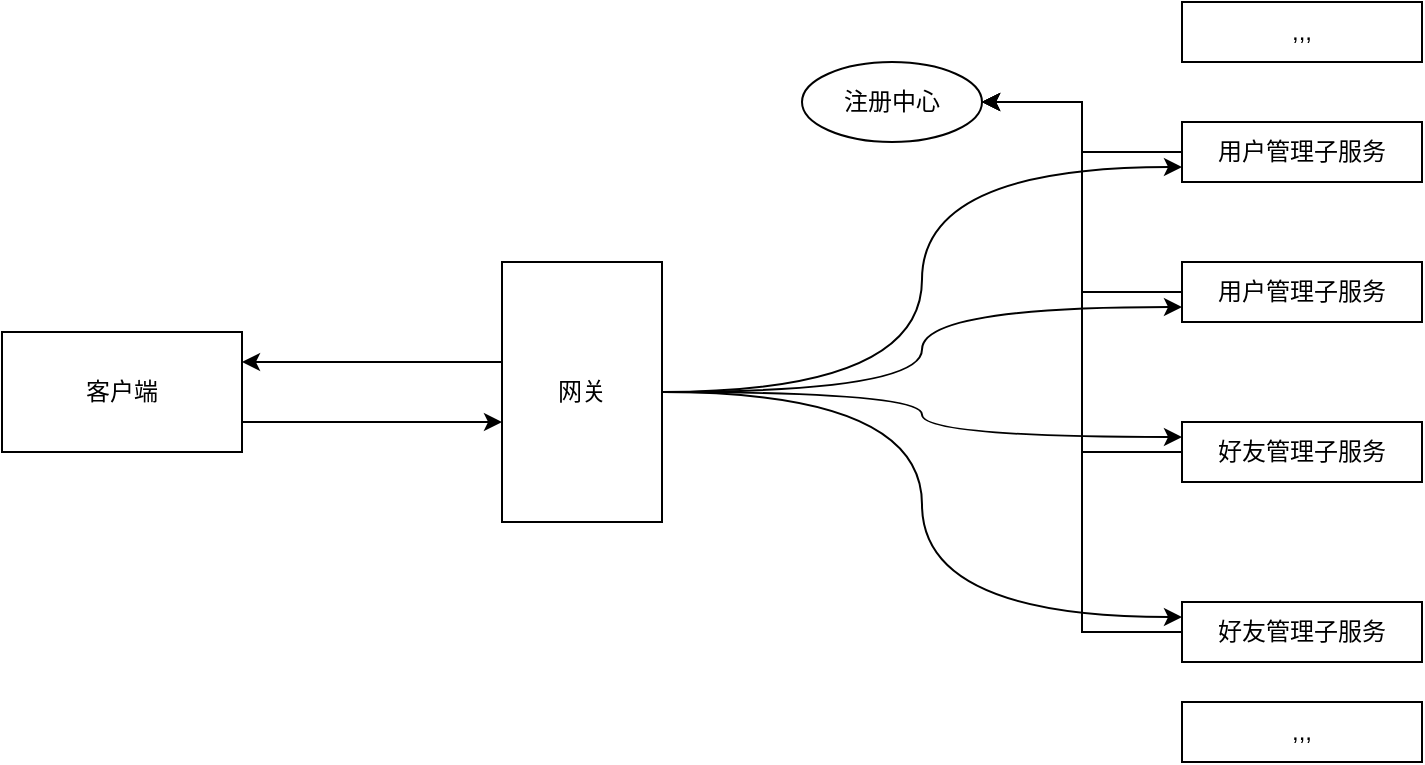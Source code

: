 <mxfile version="20.8.16" type="device"><diagram name="框架设计" id="NORf0z7VQYFoFF9bmChm"><mxGraphModel dx="1103" dy="759" grid="1" gridSize="10" guides="1" tooltips="1" connect="1" arrows="1" fold="1" page="1" pageScale="1" pageWidth="827" pageHeight="1169" math="0" shadow="0"><root><mxCell id="0"/><mxCell id="1" parent="0"/><mxCell id="U4yjbLA03t-20mxk67DL-24" style="edgeStyle=orthogonalEdgeStyle;rounded=0;orthogonalLoop=1;jettySize=auto;html=1;" edge="1" parent="1" source="U4yjbLA03t-20mxk67DL-2" target="U4yjbLA03t-20mxk67DL-3"><mxGeometry relative="1" as="geometry"><Array as="points"><mxPoint x="210" y="350"/><mxPoint x="210" y="350"/></Array></mxGeometry></mxCell><mxCell id="U4yjbLA03t-20mxk67DL-2" value="客户端" style="rounded=0;whiteSpace=wrap;html=1;" vertex="1" parent="1"><mxGeometry x="30" y="305" width="120" height="60" as="geometry"/></mxCell><mxCell id="U4yjbLA03t-20mxk67DL-15" style="edgeStyle=orthogonalEdgeStyle;curved=1;rounded=0;orthogonalLoop=1;jettySize=auto;html=1;entryX=0;entryY=0.75;entryDx=0;entryDy=0;" edge="1" parent="1" source="U4yjbLA03t-20mxk67DL-3" target="U4yjbLA03t-20mxk67DL-5"><mxGeometry relative="1" as="geometry"/></mxCell><mxCell id="U4yjbLA03t-20mxk67DL-16" style="edgeStyle=orthogonalEdgeStyle;curved=1;rounded=0;orthogonalLoop=1;jettySize=auto;html=1;entryX=0;entryY=0.25;entryDx=0;entryDy=0;" edge="1" parent="1" source="U4yjbLA03t-20mxk67DL-3" target="U4yjbLA03t-20mxk67DL-6"><mxGeometry relative="1" as="geometry"/></mxCell><mxCell id="U4yjbLA03t-20mxk67DL-17" style="edgeStyle=orthogonalEdgeStyle;curved=1;rounded=0;orthogonalLoop=1;jettySize=auto;html=1;entryX=0;entryY=0.25;entryDx=0;entryDy=0;" edge="1" parent="1" source="U4yjbLA03t-20mxk67DL-3" target="U4yjbLA03t-20mxk67DL-7"><mxGeometry relative="1" as="geometry"><Array as="points"><mxPoint x="490" y="335"/><mxPoint x="490" y="448"/></Array></mxGeometry></mxCell><mxCell id="U4yjbLA03t-20mxk67DL-21" style="edgeStyle=orthogonalEdgeStyle;curved=1;rounded=0;orthogonalLoop=1;jettySize=auto;html=1;entryX=0;entryY=0.75;entryDx=0;entryDy=0;" edge="1" parent="1" source="U4yjbLA03t-20mxk67DL-3" target="U4yjbLA03t-20mxk67DL-4"><mxGeometry relative="1" as="geometry"/></mxCell><mxCell id="U4yjbLA03t-20mxk67DL-25" style="edgeStyle=orthogonalEdgeStyle;rounded=0;orthogonalLoop=1;jettySize=auto;html=1;" edge="1" parent="1" source="U4yjbLA03t-20mxk67DL-3" target="U4yjbLA03t-20mxk67DL-2"><mxGeometry relative="1" as="geometry"><Array as="points"><mxPoint x="200" y="320"/><mxPoint x="200" y="320"/></Array></mxGeometry></mxCell><mxCell id="U4yjbLA03t-20mxk67DL-3" value="网关" style="rounded=0;whiteSpace=wrap;html=1;" vertex="1" parent="1"><mxGeometry x="280" y="270" width="80" height="130" as="geometry"/></mxCell><mxCell id="U4yjbLA03t-20mxk67DL-10" style="edgeStyle=orthogonalEdgeStyle;rounded=0;orthogonalLoop=1;jettySize=auto;html=1;entryX=1;entryY=0.5;entryDx=0;entryDy=0;" edge="1" parent="1" source="U4yjbLA03t-20mxk67DL-4" target="U4yjbLA03t-20mxk67DL-9"><mxGeometry relative="1" as="geometry"/></mxCell><mxCell id="U4yjbLA03t-20mxk67DL-4" value="用户管理子服务" style="rounded=0;whiteSpace=wrap;html=1;" vertex="1" parent="1"><mxGeometry x="620" y="200" width="120" height="30" as="geometry"/></mxCell><mxCell id="U4yjbLA03t-20mxk67DL-11" style="edgeStyle=orthogonalEdgeStyle;rounded=0;orthogonalLoop=1;jettySize=auto;html=1;entryX=1;entryY=0.5;entryDx=0;entryDy=0;" edge="1" parent="1" source="U4yjbLA03t-20mxk67DL-5" target="U4yjbLA03t-20mxk67DL-9"><mxGeometry relative="1" as="geometry"/></mxCell><mxCell id="U4yjbLA03t-20mxk67DL-5" value="用户管理子服务" style="rounded=0;whiteSpace=wrap;html=1;" vertex="1" parent="1"><mxGeometry x="620" y="270" width="120" height="30" as="geometry"/></mxCell><mxCell id="U4yjbLA03t-20mxk67DL-12" style="edgeStyle=orthogonalEdgeStyle;rounded=0;orthogonalLoop=1;jettySize=auto;html=1;entryX=1;entryY=0.5;entryDx=0;entryDy=0;" edge="1" parent="1" source="U4yjbLA03t-20mxk67DL-6" target="U4yjbLA03t-20mxk67DL-9"><mxGeometry relative="1" as="geometry"/></mxCell><mxCell id="U4yjbLA03t-20mxk67DL-6" value="好友管理子服务" style="rounded=0;whiteSpace=wrap;html=1;" vertex="1" parent="1"><mxGeometry x="620" y="350" width="120" height="30" as="geometry"/></mxCell><mxCell id="U4yjbLA03t-20mxk67DL-13" style="edgeStyle=orthogonalEdgeStyle;rounded=0;orthogonalLoop=1;jettySize=auto;html=1;entryX=1;entryY=0.5;entryDx=0;entryDy=0;" edge="1" parent="1" source="U4yjbLA03t-20mxk67DL-7" target="U4yjbLA03t-20mxk67DL-9"><mxGeometry relative="1" as="geometry"/></mxCell><mxCell id="U4yjbLA03t-20mxk67DL-7" value="好友管理子服务" style="rounded=0;whiteSpace=wrap;html=1;" vertex="1" parent="1"><mxGeometry x="620" y="440" width="120" height="30" as="geometry"/></mxCell><mxCell id="U4yjbLA03t-20mxk67DL-9" value="注册中心" style="ellipse;whiteSpace=wrap;html=1;" vertex="1" parent="1"><mxGeometry x="430" y="170" width="90" height="40" as="geometry"/></mxCell><mxCell id="U4yjbLA03t-20mxk67DL-19" value=",,," style="rounded=0;whiteSpace=wrap;html=1;" vertex="1" parent="1"><mxGeometry x="620" y="490" width="120" height="30" as="geometry"/></mxCell><mxCell id="U4yjbLA03t-20mxk67DL-20" value=",,," style="rounded=0;whiteSpace=wrap;html=1;" vertex="1" parent="1"><mxGeometry x="620" y="140" width="120" height="30" as="geometry"/></mxCell></root></mxGraphModel></diagram></mxfile>
